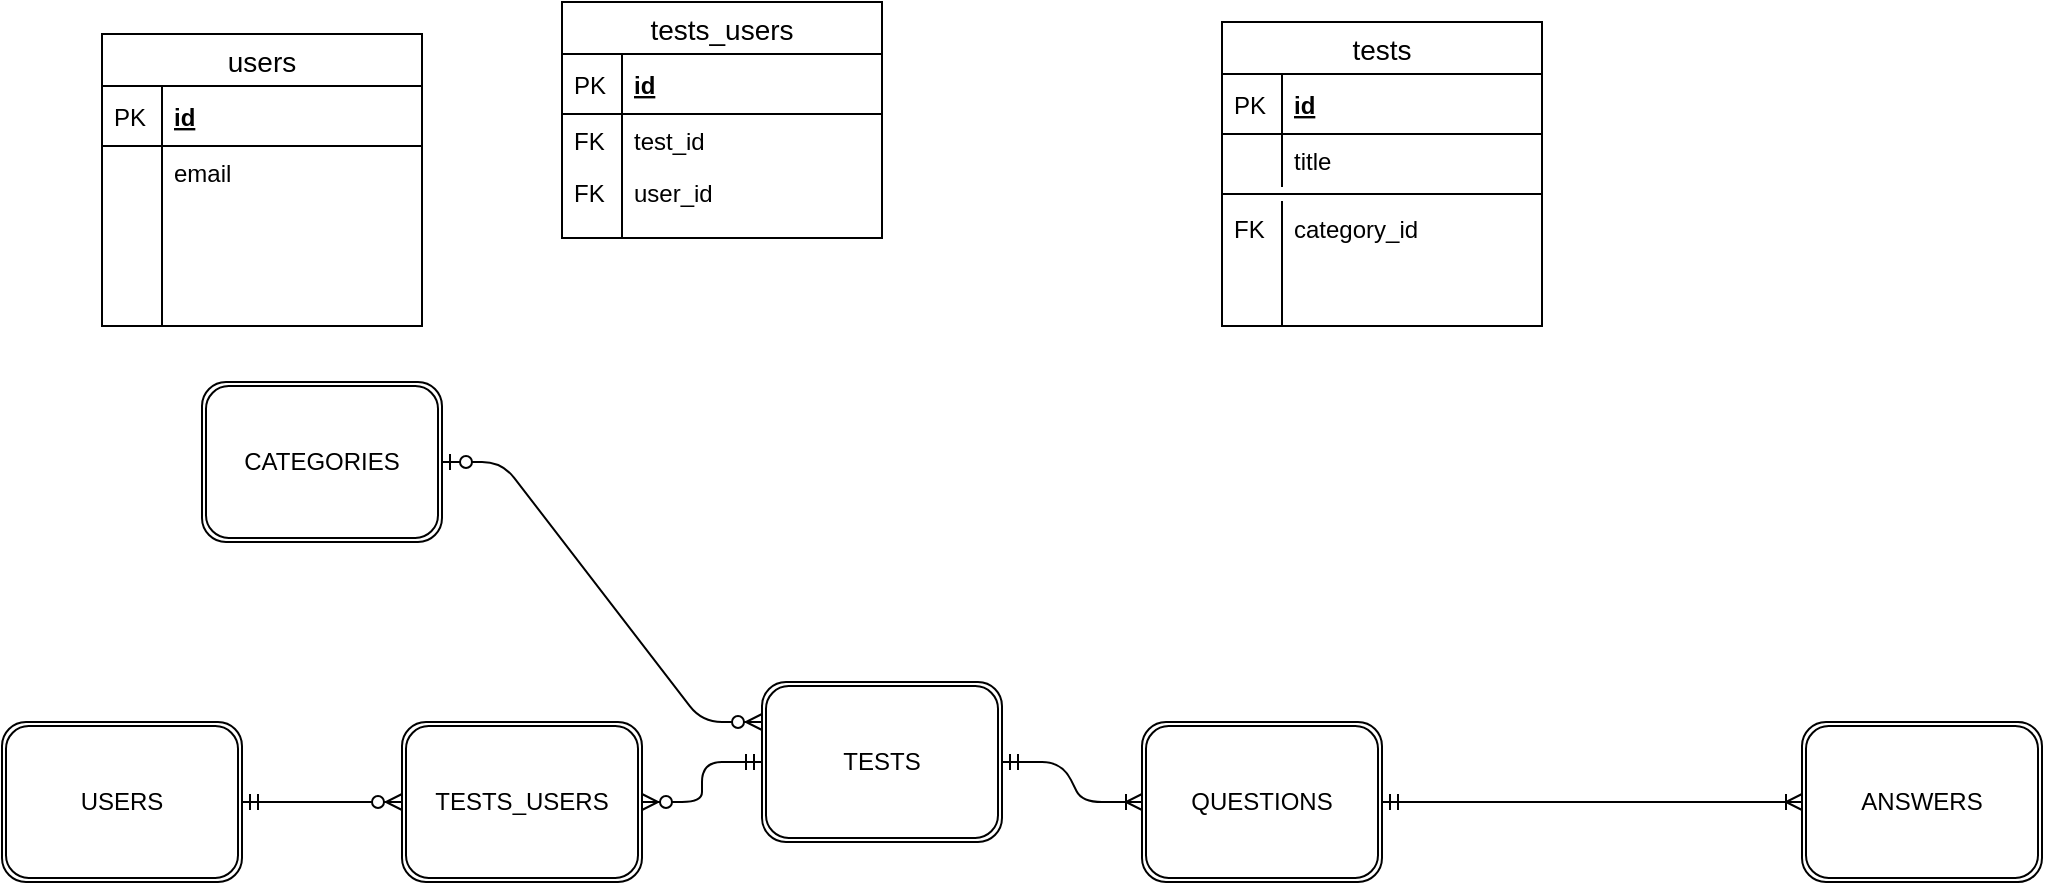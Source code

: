 <mxfile version="13.1.3" type="github"><diagram id="C5RBs43oDa-KdzZeNtuy" name="Page-1"><mxGraphModel dx="1355" dy="1943" grid="1" gridSize="10" guides="1" tooltips="1" connect="1" arrows="1" fold="1" page="1" pageScale="1" pageWidth="827" pageHeight="1169" math="0" shadow="0"><root><mxCell id="WIyWlLk6GJQsqaUBKTNV-0"/><mxCell id="WIyWlLk6GJQsqaUBKTNV-1" parent="WIyWlLk6GJQsqaUBKTNV-0"/><mxCell id="97SSRVdOYSbPMJ024lVl-73" value="USERS" style="shape=ext;double=1;rounded=1;whiteSpace=wrap;html=1;" vertex="1" parent="WIyWlLk6GJQsqaUBKTNV-1"><mxGeometry x="10" y="330" width="120" height="80" as="geometry"/></mxCell><mxCell id="97SSRVdOYSbPMJ024lVl-74" value="TESTS_USERS" style="shape=ext;double=1;rounded=1;whiteSpace=wrap;html=1;" vertex="1" parent="WIyWlLk6GJQsqaUBKTNV-1"><mxGeometry x="210" y="330" width="120" height="80" as="geometry"/></mxCell><mxCell id="97SSRVdOYSbPMJ024lVl-75" value="TESTS" style="shape=ext;double=1;rounded=1;whiteSpace=wrap;html=1;" vertex="1" parent="WIyWlLk6GJQsqaUBKTNV-1"><mxGeometry x="390" y="310" width="120" height="80" as="geometry"/></mxCell><mxCell id="97SSRVdOYSbPMJ024lVl-77" value="" style="edgeStyle=entityRelationEdgeStyle;fontSize=12;html=1;endArrow=ERzeroToMany;startArrow=ERmandOne;exitX=1;exitY=0.5;exitDx=0;exitDy=0;" edge="1" parent="WIyWlLk6GJQsqaUBKTNV-1" source="97SSRVdOYSbPMJ024lVl-73"><mxGeometry width="100" height="100" relative="1" as="geometry"><mxPoint x="110" y="470" as="sourcePoint"/><mxPoint x="210" y="370" as="targetPoint"/></mxGeometry></mxCell><mxCell id="97SSRVdOYSbPMJ024lVl-80" value="" style="edgeStyle=entityRelationEdgeStyle;fontSize=12;html=1;endArrow=ERzeroToMany;startArrow=ERmandOne;" edge="1" parent="WIyWlLk6GJQsqaUBKTNV-1" source="97SSRVdOYSbPMJ024lVl-75" target="97SSRVdOYSbPMJ024lVl-74"><mxGeometry width="100" height="100" relative="1" as="geometry"><mxPoint x="330" y="570" as="sourcePoint"/><mxPoint x="390" y="520" as="targetPoint"/></mxGeometry></mxCell><mxCell id="97SSRVdOYSbPMJ024lVl-83" value="CATEGORIES" style="shape=ext;double=1;rounded=1;whiteSpace=wrap;html=1;" vertex="1" parent="WIyWlLk6GJQsqaUBKTNV-1"><mxGeometry x="110" y="160" width="120" height="80" as="geometry"/></mxCell><mxCell id="97SSRVdOYSbPMJ024lVl-61" value="tests" style="swimlane;fontStyle=0;childLayout=stackLayout;horizontal=1;startSize=26;horizontalStack=0;resizeParent=1;resizeParentMax=0;resizeLast=0;collapsible=1;marginBottom=0;align=center;fontSize=14;" vertex="1" parent="WIyWlLk6GJQsqaUBKTNV-1"><mxGeometry x="620" y="-20" width="160" height="152" as="geometry"/></mxCell><mxCell id="97SSRVdOYSbPMJ024lVl-62" value="id" style="shape=partialRectangle;top=0;left=0;right=0;bottom=1;align=left;verticalAlign=middle;fillColor=none;spacingLeft=34;spacingRight=4;overflow=hidden;rotatable=0;points=[[0,0.5],[1,0.5]];portConstraint=eastwest;dropTarget=0;fontStyle=5;fontSize=12;" vertex="1" parent="97SSRVdOYSbPMJ024lVl-61"><mxGeometry y="26" width="160" height="30" as="geometry"/></mxCell><mxCell id="97SSRVdOYSbPMJ024lVl-63" value="PK" style="shape=partialRectangle;top=0;left=0;bottom=0;fillColor=none;align=left;verticalAlign=middle;spacingLeft=4;spacingRight=4;overflow=hidden;rotatable=0;points=[];portConstraint=eastwest;part=1;fontSize=12;" vertex="1" connectable="0" parent="97SSRVdOYSbPMJ024lVl-62"><mxGeometry width="30" height="30" as="geometry"/></mxCell><mxCell id="97SSRVdOYSbPMJ024lVl-64" value="title" style="shape=partialRectangle;top=0;left=0;right=0;bottom=0;align=left;verticalAlign=top;fillColor=none;spacingLeft=34;spacingRight=4;overflow=hidden;rotatable=0;points=[[0,0.5],[1,0.5]];portConstraint=eastwest;dropTarget=0;fontSize=12;" vertex="1" parent="97SSRVdOYSbPMJ024lVl-61"><mxGeometry y="56" width="160" height="26" as="geometry"/></mxCell><mxCell id="97SSRVdOYSbPMJ024lVl-65" value="" style="shape=partialRectangle;top=0;left=0;bottom=0;fillColor=none;align=left;verticalAlign=top;spacingLeft=4;spacingRight=4;overflow=hidden;rotatable=0;points=[];portConstraint=eastwest;part=1;fontSize=12;" vertex="1" connectable="0" parent="97SSRVdOYSbPMJ024lVl-64"><mxGeometry width="30" height="26" as="geometry"/></mxCell><mxCell id="97SSRVdOYSbPMJ024lVl-72" value="" style="line;strokeWidth=1;fillColor=none;align=left;verticalAlign=middle;spacingTop=-1;spacingLeft=3;spacingRight=3;rotatable=0;labelPosition=right;points=[];portConstraint=eastwest;fontSize=12;" vertex="1" parent="97SSRVdOYSbPMJ024lVl-61"><mxGeometry y="82" width="160" height="8" as="geometry"/></mxCell><mxCell id="97SSRVdOYSbPMJ024lVl-66" value="category_id" style="shape=partialRectangle;top=0;left=0;right=0;bottom=0;align=left;verticalAlign=top;fillColor=none;spacingLeft=34;spacingRight=4;overflow=hidden;rotatable=0;points=[[0,0.5],[1,0.5]];portConstraint=eastwest;dropTarget=0;fontSize=12;" vertex="1" parent="97SSRVdOYSbPMJ024lVl-61"><mxGeometry y="90" width="160" height="26" as="geometry"/></mxCell><mxCell id="97SSRVdOYSbPMJ024lVl-67" value="FK&#10;" style="shape=partialRectangle;top=0;left=0;bottom=0;fillColor=none;align=left;verticalAlign=top;spacingLeft=4;spacingRight=4;overflow=hidden;rotatable=0;points=[];portConstraint=eastwest;part=1;fontSize=12;" vertex="1" connectable="0" parent="97SSRVdOYSbPMJ024lVl-66"><mxGeometry width="30" height="26" as="geometry"/></mxCell><mxCell id="97SSRVdOYSbPMJ024lVl-68" value="" style="shape=partialRectangle;top=0;left=0;right=0;bottom=0;align=left;verticalAlign=top;fillColor=none;spacingLeft=34;spacingRight=4;overflow=hidden;rotatable=0;points=[[0,0.5],[1,0.5]];portConstraint=eastwest;dropTarget=0;fontSize=12;" vertex="1" parent="97SSRVdOYSbPMJ024lVl-61"><mxGeometry y="116" width="160" height="26" as="geometry"/></mxCell><mxCell id="97SSRVdOYSbPMJ024lVl-69" value="" style="shape=partialRectangle;top=0;left=0;bottom=0;fillColor=none;align=left;verticalAlign=top;spacingLeft=4;spacingRight=4;overflow=hidden;rotatable=0;points=[];portConstraint=eastwest;part=1;fontSize=12;" vertex="1" connectable="0" parent="97SSRVdOYSbPMJ024lVl-68"><mxGeometry width="30" height="26" as="geometry"/></mxCell><mxCell id="97SSRVdOYSbPMJ024lVl-70" value="" style="shape=partialRectangle;top=0;left=0;right=0;bottom=0;align=left;verticalAlign=top;fillColor=none;spacingLeft=34;spacingRight=4;overflow=hidden;rotatable=0;points=[[0,0.5],[1,0.5]];portConstraint=eastwest;dropTarget=0;fontSize=12;" vertex="1" parent="97SSRVdOYSbPMJ024lVl-61"><mxGeometry y="142" width="160" height="10" as="geometry"/></mxCell><mxCell id="97SSRVdOYSbPMJ024lVl-71" value="" style="shape=partialRectangle;top=0;left=0;bottom=0;fillColor=none;align=left;verticalAlign=top;spacingLeft=4;spacingRight=4;overflow=hidden;rotatable=0;points=[];portConstraint=eastwest;part=1;fontSize=12;" vertex="1" connectable="0" parent="97SSRVdOYSbPMJ024lVl-70"><mxGeometry width="30" height="10" as="geometry"/></mxCell><mxCell id="97SSRVdOYSbPMJ024lVl-50" value="tests_users" style="swimlane;fontStyle=0;childLayout=stackLayout;horizontal=1;startSize=26;horizontalStack=0;resizeParent=1;resizeParentMax=0;resizeLast=0;collapsible=1;marginBottom=0;align=center;fontSize=14;" vertex="1" parent="WIyWlLk6GJQsqaUBKTNV-1"><mxGeometry x="290" y="-30" width="160" height="118" as="geometry"/></mxCell><mxCell id="97SSRVdOYSbPMJ024lVl-51" value="id" style="shape=partialRectangle;top=0;left=0;right=0;bottom=1;align=left;verticalAlign=middle;fillColor=none;spacingLeft=34;spacingRight=4;overflow=hidden;rotatable=0;points=[[0,0.5],[1,0.5]];portConstraint=eastwest;dropTarget=0;fontStyle=5;fontSize=12;" vertex="1" parent="97SSRVdOYSbPMJ024lVl-50"><mxGeometry y="26" width="160" height="30" as="geometry"/></mxCell><mxCell id="97SSRVdOYSbPMJ024lVl-52" value="PK" style="shape=partialRectangle;top=0;left=0;bottom=0;fillColor=none;align=left;verticalAlign=middle;spacingLeft=4;spacingRight=4;overflow=hidden;rotatable=0;points=[];portConstraint=eastwest;part=1;fontSize=12;" vertex="1" connectable="0" parent="97SSRVdOYSbPMJ024lVl-51"><mxGeometry width="30" height="30" as="geometry"/></mxCell><mxCell id="97SSRVdOYSbPMJ024lVl-53" value="test_id" style="shape=partialRectangle;top=0;left=0;right=0;bottom=0;align=left;verticalAlign=top;fillColor=none;spacingLeft=34;spacingRight=4;overflow=hidden;rotatable=0;points=[[0,0.5],[1,0.5]];portConstraint=eastwest;dropTarget=0;fontSize=12;" vertex="1" parent="97SSRVdOYSbPMJ024lVl-50"><mxGeometry y="56" width="160" height="26" as="geometry"/></mxCell><mxCell id="97SSRVdOYSbPMJ024lVl-54" value="FK" style="shape=partialRectangle;top=0;left=0;bottom=0;fillColor=none;align=left;verticalAlign=top;spacingLeft=4;spacingRight=4;overflow=hidden;rotatable=0;points=[];portConstraint=eastwest;part=1;fontSize=12;" vertex="1" connectable="0" parent="97SSRVdOYSbPMJ024lVl-53"><mxGeometry width="30" height="26" as="geometry"/></mxCell><mxCell id="97SSRVdOYSbPMJ024lVl-55" value="user_id" style="shape=partialRectangle;top=0;left=0;right=0;bottom=0;align=left;verticalAlign=top;fillColor=none;spacingLeft=34;spacingRight=4;overflow=hidden;rotatable=0;points=[[0,0.5],[1,0.5]];portConstraint=eastwest;dropTarget=0;fontSize=12;" vertex="1" parent="97SSRVdOYSbPMJ024lVl-50"><mxGeometry y="82" width="160" height="26" as="geometry"/></mxCell><mxCell id="97SSRVdOYSbPMJ024lVl-56" value="FK" style="shape=partialRectangle;top=0;left=0;bottom=0;fillColor=none;align=left;verticalAlign=top;spacingLeft=4;spacingRight=4;overflow=hidden;rotatable=0;points=[];portConstraint=eastwest;part=1;fontSize=12;" vertex="1" connectable="0" parent="97SSRVdOYSbPMJ024lVl-55"><mxGeometry width="30" height="26" as="geometry"/></mxCell><mxCell id="97SSRVdOYSbPMJ024lVl-59" value="" style="shape=partialRectangle;top=0;left=0;right=0;bottom=0;align=left;verticalAlign=top;fillColor=none;spacingLeft=34;spacingRight=4;overflow=hidden;rotatable=0;points=[[0,0.5],[1,0.5]];portConstraint=eastwest;dropTarget=0;fontSize=12;" vertex="1" parent="97SSRVdOYSbPMJ024lVl-50"><mxGeometry y="108" width="160" height="10" as="geometry"/></mxCell><mxCell id="97SSRVdOYSbPMJ024lVl-60" value="" style="shape=partialRectangle;top=0;left=0;bottom=0;fillColor=none;align=left;verticalAlign=top;spacingLeft=4;spacingRight=4;overflow=hidden;rotatable=0;points=[];portConstraint=eastwest;part=1;fontSize=12;" vertex="1" connectable="0" parent="97SSRVdOYSbPMJ024lVl-59"><mxGeometry width="30" height="10" as="geometry"/></mxCell><mxCell id="97SSRVdOYSbPMJ024lVl-26" value="users" style="swimlane;fontStyle=0;childLayout=stackLayout;horizontal=1;startSize=26;horizontalStack=0;resizeParent=1;resizeParentMax=0;resizeLast=0;collapsible=1;marginBottom=0;align=center;fontSize=14;" vertex="1" parent="WIyWlLk6GJQsqaUBKTNV-1"><mxGeometry x="60" y="-14" width="160" height="146" as="geometry"/></mxCell><mxCell id="97SSRVdOYSbPMJ024lVl-27" value="id" style="shape=partialRectangle;top=0;left=0;right=0;bottom=1;align=left;verticalAlign=middle;fillColor=none;spacingLeft=34;spacingRight=4;overflow=hidden;rotatable=0;points=[[0,0.5],[1,0.5]];portConstraint=eastwest;dropTarget=0;fontStyle=5;fontSize=12;" vertex="1" parent="97SSRVdOYSbPMJ024lVl-26"><mxGeometry y="26" width="160" height="30" as="geometry"/></mxCell><mxCell id="97SSRVdOYSbPMJ024lVl-28" value="PK" style="shape=partialRectangle;top=0;left=0;bottom=0;fillColor=none;align=left;verticalAlign=middle;spacingLeft=4;spacingRight=4;overflow=hidden;rotatable=0;points=[];portConstraint=eastwest;part=1;fontSize=12;" vertex="1" connectable="0" parent="97SSRVdOYSbPMJ024lVl-27"><mxGeometry width="30" height="30" as="geometry"/></mxCell><mxCell id="97SSRVdOYSbPMJ024lVl-29" value="email" style="shape=partialRectangle;top=0;left=0;right=0;bottom=0;align=left;verticalAlign=top;fillColor=none;spacingLeft=34;spacingRight=4;overflow=hidden;rotatable=0;points=[[0,0.5],[1,0.5]];portConstraint=eastwest;dropTarget=0;fontSize=12;" vertex="1" parent="97SSRVdOYSbPMJ024lVl-26"><mxGeometry y="56" width="160" height="26" as="geometry"/></mxCell><mxCell id="97SSRVdOYSbPMJ024lVl-30" value="" style="shape=partialRectangle;top=0;left=0;bottom=0;fillColor=none;align=left;verticalAlign=top;spacingLeft=4;spacingRight=4;overflow=hidden;rotatable=0;points=[];portConstraint=eastwest;part=1;fontSize=12;" vertex="1" connectable="0" parent="97SSRVdOYSbPMJ024lVl-29"><mxGeometry width="30" height="26" as="geometry"/></mxCell><mxCell id="97SSRVdOYSbPMJ024lVl-35" value="" style="shape=partialRectangle;top=0;left=0;right=0;bottom=0;align=left;verticalAlign=top;fillColor=none;spacingLeft=34;spacingRight=4;overflow=hidden;rotatable=0;points=[[0,0.5],[1,0.5]];portConstraint=eastwest;dropTarget=0;fontSize=12;" vertex="1" parent="97SSRVdOYSbPMJ024lVl-26"><mxGeometry y="82" width="160" height="10" as="geometry"/></mxCell><mxCell id="97SSRVdOYSbPMJ024lVl-36" value="" style="shape=partialRectangle;top=0;left=0;bottom=0;fillColor=none;align=left;verticalAlign=top;spacingLeft=4;spacingRight=4;overflow=hidden;rotatable=0;points=[];portConstraint=eastwest;part=1;fontSize=12;" vertex="1" connectable="0" parent="97SSRVdOYSbPMJ024lVl-35"><mxGeometry width="30" height="10" as="geometry"/></mxCell><mxCell id="97SSRVdOYSbPMJ024lVl-31" value="" style="shape=partialRectangle;top=0;left=0;right=0;bottom=0;align=left;verticalAlign=top;fillColor=none;spacingLeft=34;spacingRight=4;overflow=hidden;rotatable=0;points=[[0,0.5],[1,0.5]];portConstraint=eastwest;dropTarget=0;fontSize=12;" vertex="1" parent="97SSRVdOYSbPMJ024lVl-26"><mxGeometry y="92" width="160" height="26" as="geometry"/></mxCell><mxCell id="97SSRVdOYSbPMJ024lVl-32" value="" style="shape=partialRectangle;top=0;left=0;bottom=0;fillColor=none;align=left;verticalAlign=top;spacingLeft=4;spacingRight=4;overflow=hidden;rotatable=0;points=[];portConstraint=eastwest;part=1;fontSize=12;" vertex="1" connectable="0" parent="97SSRVdOYSbPMJ024lVl-31"><mxGeometry width="30" height="26" as="geometry"/></mxCell><mxCell id="97SSRVdOYSbPMJ024lVl-33" value="" style="shape=partialRectangle;top=0;left=0;right=0;bottom=0;align=left;verticalAlign=top;fillColor=none;spacingLeft=34;spacingRight=4;overflow=hidden;rotatable=0;points=[[0,0.5],[1,0.5]];portConstraint=eastwest;dropTarget=0;fontSize=12;" vertex="1" parent="97SSRVdOYSbPMJ024lVl-26"><mxGeometry y="118" width="160" height="28" as="geometry"/></mxCell><mxCell id="97SSRVdOYSbPMJ024lVl-34" value="" style="shape=partialRectangle;top=0;left=0;bottom=0;fillColor=none;align=left;verticalAlign=top;spacingLeft=4;spacingRight=4;overflow=hidden;rotatable=0;points=[];portConstraint=eastwest;part=1;fontSize=12;" vertex="1" connectable="0" parent="97SSRVdOYSbPMJ024lVl-33"><mxGeometry width="30" height="28" as="geometry"/></mxCell><mxCell id="97SSRVdOYSbPMJ024lVl-87" value="" style="edgeStyle=entityRelationEdgeStyle;fontSize=12;html=1;endArrow=ERzeroToMany;startArrow=ERzeroToOne;entryX=0;entryY=0.25;entryDx=0;entryDy=0;" edge="1" parent="WIyWlLk6GJQsqaUBKTNV-1" source="97SSRVdOYSbPMJ024lVl-83" target="97SSRVdOYSbPMJ024lVl-75"><mxGeometry width="100" height="100" relative="1" as="geometry"><mxPoint x="560" y="270" as="sourcePoint"/><mxPoint x="660" y="170" as="targetPoint"/></mxGeometry></mxCell><mxCell id="97SSRVdOYSbPMJ024lVl-88" value="QUESTIONS" style="shape=ext;double=1;rounded=1;whiteSpace=wrap;html=1;" vertex="1" parent="WIyWlLk6GJQsqaUBKTNV-1"><mxGeometry x="580" y="330" width="120" height="80" as="geometry"/></mxCell><mxCell id="97SSRVdOYSbPMJ024lVl-89" value="" style="edgeStyle=entityRelationEdgeStyle;fontSize=12;html=1;endArrow=ERoneToMany;startArrow=ERmandOne;exitX=1;exitY=0.5;exitDx=0;exitDy=0;entryX=0;entryY=0.5;entryDx=0;entryDy=0;" edge="1" parent="WIyWlLk6GJQsqaUBKTNV-1" source="97SSRVdOYSbPMJ024lVl-75" target="97SSRVdOYSbPMJ024lVl-88"><mxGeometry width="100" height="100" relative="1" as="geometry"><mxPoint x="490" y="560" as="sourcePoint"/><mxPoint x="590" y="460" as="targetPoint"/></mxGeometry></mxCell><mxCell id="97SSRVdOYSbPMJ024lVl-90" value="ANSWERS" style="shape=ext;double=1;rounded=1;whiteSpace=wrap;html=1;" vertex="1" parent="WIyWlLk6GJQsqaUBKTNV-1"><mxGeometry x="910" y="330" width="120" height="80" as="geometry"/></mxCell><mxCell id="97SSRVdOYSbPMJ024lVl-91" value="" style="edgeStyle=entityRelationEdgeStyle;fontSize=12;html=1;endArrow=ERoneToMany;startArrow=ERmandOne;exitX=1;exitY=0.5;exitDx=0;exitDy=0;entryX=0;entryY=0.5;entryDx=0;entryDy=0;" edge="1" parent="WIyWlLk6GJQsqaUBKTNV-1" source="97SSRVdOYSbPMJ024lVl-88" target="97SSRVdOYSbPMJ024lVl-90"><mxGeometry width="100" height="100" relative="1" as="geometry"><mxPoint x="380" y="560" as="sourcePoint"/><mxPoint x="480" y="460" as="targetPoint"/></mxGeometry></mxCell></root></mxGraphModel></diagram></mxfile>